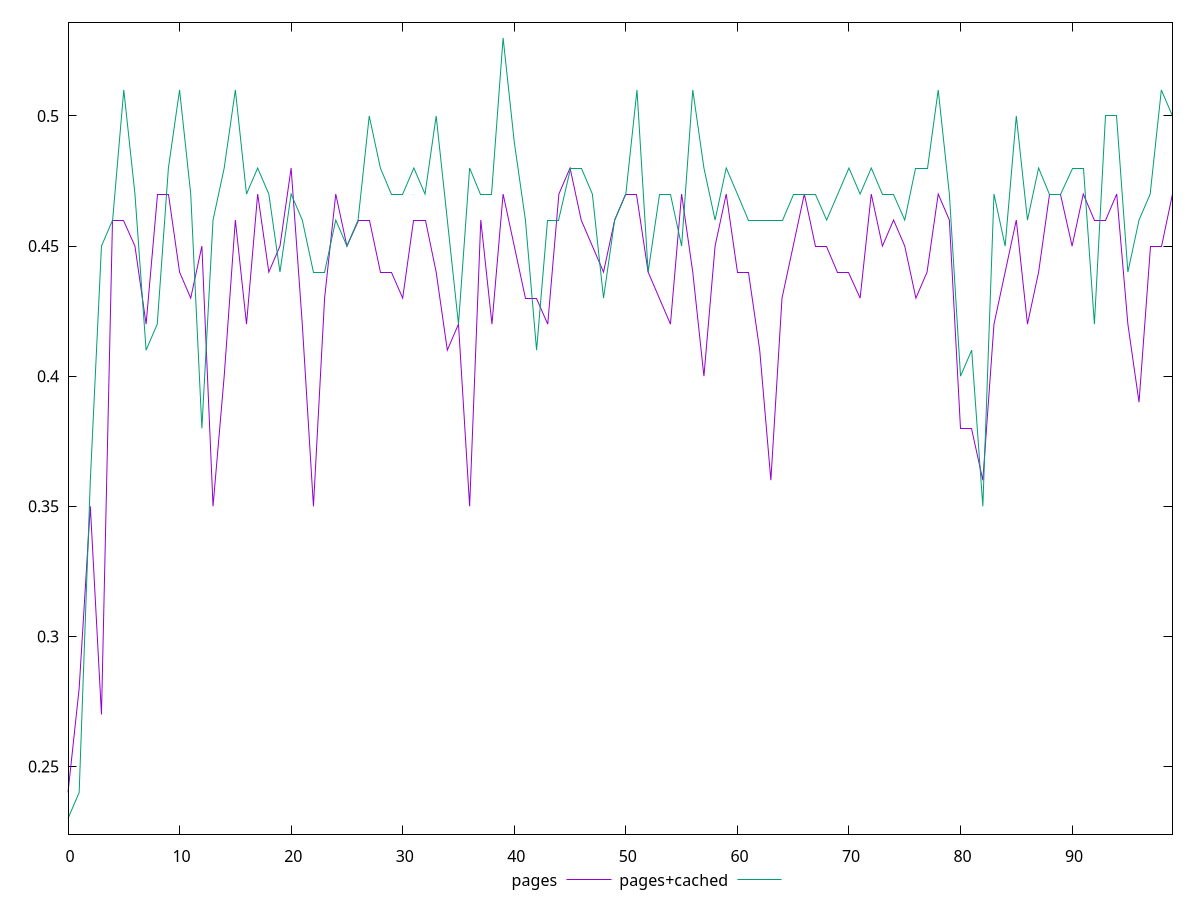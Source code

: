 reset

$pages <<EOF
0 0.24
1 0.28
2 0.35
3 0.27
4 0.46
5 0.46
6 0.45
7 0.42
8 0.47
9 0.47
10 0.44
11 0.43
12 0.45
13 0.35
14 0.4
15 0.46
16 0.42
17 0.47
18 0.44
19 0.45
20 0.48
21 0.42
22 0.35
23 0.43
24 0.47
25 0.45
26 0.46
27 0.46
28 0.44
29 0.44
30 0.43
31 0.46
32 0.46
33 0.44
34 0.41
35 0.42
36 0.35
37 0.46
38 0.42
39 0.47
40 0.45
41 0.43
42 0.43
43 0.42
44 0.47
45 0.48
46 0.46
47 0.45
48 0.44
49 0.46
50 0.47
51 0.47
52 0.44
53 0.43
54 0.42
55 0.47
56 0.44
57 0.4
58 0.45
59 0.47
60 0.44
61 0.44
62 0.41
63 0.36
64 0.43
65 0.45
66 0.47
67 0.45
68 0.45
69 0.44
70 0.44
71 0.43
72 0.47
73 0.45
74 0.46
75 0.45
76 0.43
77 0.44
78 0.47
79 0.46
80 0.38
81 0.38
82 0.36
83 0.42
84 0.44
85 0.46
86 0.42
87 0.44
88 0.47
89 0.47
90 0.45
91 0.47
92 0.46
93 0.46
94 0.47
95 0.42
96 0.39
97 0.45
98 0.45
99 0.47
EOF

$pagesCached <<EOF
0 0.23
1 0.24
2 0.36
3 0.45
4 0.46
5 0.51
6 0.47
7 0.41
8 0.42
9 0.48
10 0.51
11 0.47
12 0.38
13 0.46
14 0.48
15 0.51
16 0.47
17 0.48
18 0.47
19 0.44
20 0.47
21 0.46
22 0.44
23 0.44
24 0.46
25 0.45
26 0.46
27 0.5
28 0.48
29 0.47
30 0.47
31 0.48
32 0.47
33 0.5
34 0.46
35 0.42
36 0.48
37 0.47
38 0.47
39 0.53
40 0.49
41 0.46
42 0.41
43 0.46
44 0.46
45 0.48
46 0.48
47 0.47
48 0.43
49 0.46
50 0.47
51 0.51
52 0.44
53 0.47
54 0.47
55 0.45
56 0.51
57 0.48
58 0.46
59 0.48
60 0.47
61 0.46
62 0.46
63 0.46
64 0.46
65 0.47
66 0.47
67 0.47
68 0.46
69 0.47
70 0.48
71 0.47
72 0.48
73 0.47
74 0.47
75 0.46
76 0.48
77 0.48
78 0.51
79 0.47
80 0.4
81 0.41
82 0.35
83 0.47
84 0.45
85 0.5
86 0.46
87 0.48
88 0.47
89 0.47
90 0.48
91 0.48
92 0.42
93 0.5
94 0.5
95 0.44
96 0.46
97 0.47
98 0.51
99 0.5
EOF

set key outside below
set xrange [0:99]
set yrange [0.224:0.536]
set trange [0.224:0.536]
set terminal svg size 640, 520 enhanced background rgb 'white'
set output "report_00019_2021-02-10T18-14-37.922Z//meta/score/comparison/line/0_vs_1.svg"

plot $pages title "pages" with line, \
     $pagesCached title "pages+cached" with line

reset
